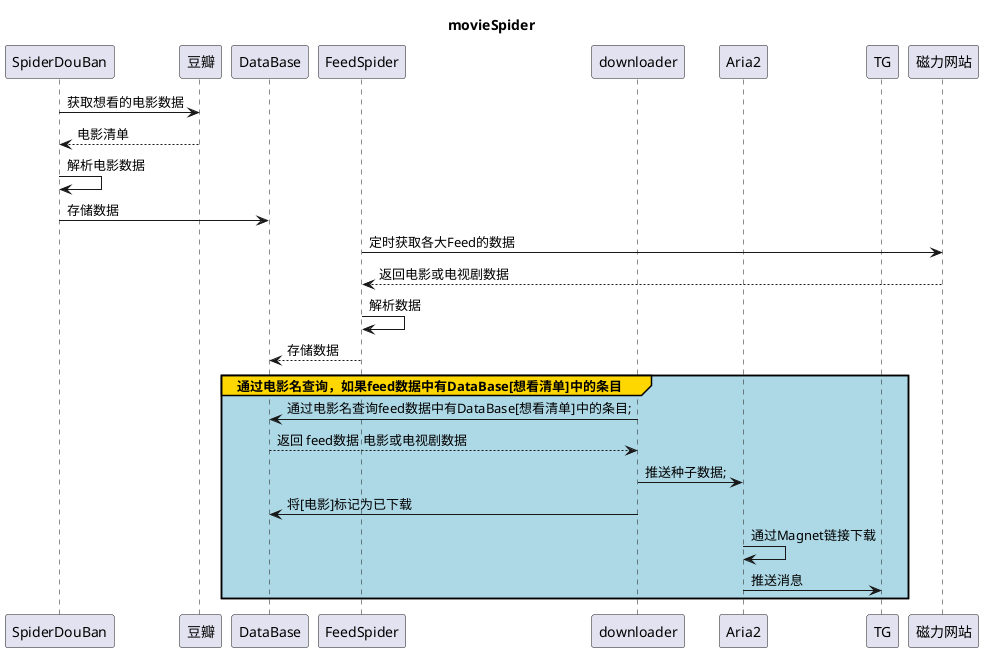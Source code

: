 @startuml
title movieSpider

participant SpiderDouBan
participant 豆瓣
participant DataBase

participant FeedSpider
participant downloader
participant Aria2
participant TG

SpiderDouBan -> 豆瓣: 获取想看的电影数据
豆瓣 --> SpiderDouBan: 电影清单
SpiderDouBan -> SpiderDouBan: 解析电影数据
SpiderDouBan -> DataBase: 存储数据

FeedSpider -> 磁力网站: 定时获取各大Feed的数据
磁力网站 --> FeedSpider: 返回电影或电视剧数据
FeedSpider -> FeedSpider: 解析数据

FeedSpider --> DataBase: 存储数据
group#Gold #LightBlue 通过电影名查询，如果feed数据中有DataBase[想看清单]中的条目
    downloader -> DataBase: 通过电影名查询feed数据中有DataBase[想看清单]中的条目;
    DataBase-->downloader: 返回 feed数据 电影或电视剧数据
    downloader -> Aria2: 推送种子数据;
    downloader -> DataBase: 将[电影]标记为已下载
    Aria2 -> Aria2: 通过Magnet链接下载
    Aria2 -> TG: 推送消息
end






@enduml